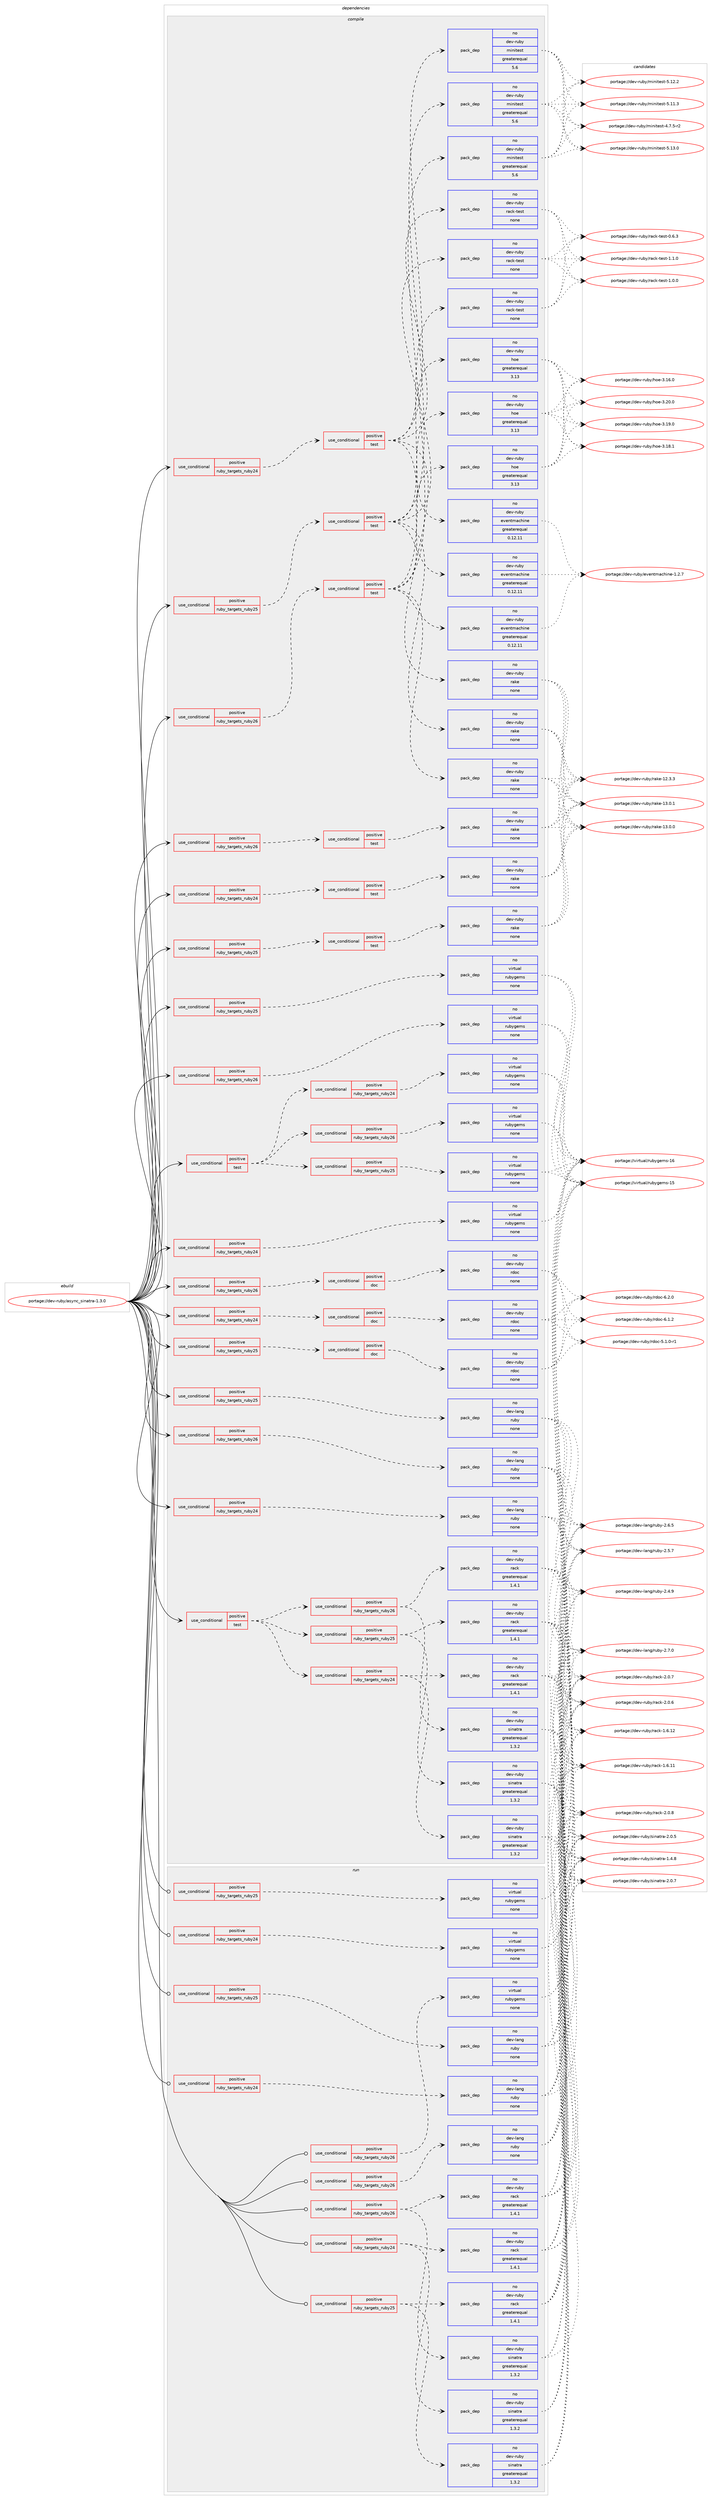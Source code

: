 digraph prolog {

# *************
# Graph options
# *************

newrank=true;
concentrate=true;
compound=true;
graph [rankdir=LR,fontname=Helvetica,fontsize=10,ranksep=1.5];#, ranksep=2.5, nodesep=0.2];
edge  [arrowhead=vee];
node  [fontname=Helvetica,fontsize=10];

# **********
# The ebuild
# **********

subgraph cluster_leftcol {
color=gray;
rank=same;
label=<<i>ebuild</i>>;
id [label="portage://dev-ruby/async_sinatra-1.3.0", color=red, width=4, href="../dev-ruby/async_sinatra-1.3.0.svg"];
}

# ****************
# The dependencies
# ****************

subgraph cluster_midcol {
color=gray;
label=<<i>dependencies</i>>;
subgraph cluster_compile {
fillcolor="#eeeeee";
style=filled;
label=<<i>compile</i>>;
subgraph cond93390 {
dependency367861 [label=<<TABLE BORDER="0" CELLBORDER="1" CELLSPACING="0" CELLPADDING="4"><TR><TD ROWSPAN="3" CELLPADDING="10">use_conditional</TD></TR><TR><TD>positive</TD></TR><TR><TD>ruby_targets_ruby24</TD></TR></TABLE>>, shape=none, color=red];
subgraph cond93391 {
dependency367862 [label=<<TABLE BORDER="0" CELLBORDER="1" CELLSPACING="0" CELLPADDING="4"><TR><TD ROWSPAN="3" CELLPADDING="10">use_conditional</TD></TR><TR><TD>positive</TD></TR><TR><TD>doc</TD></TR></TABLE>>, shape=none, color=red];
subgraph pack269647 {
dependency367863 [label=<<TABLE BORDER="0" CELLBORDER="1" CELLSPACING="0" CELLPADDING="4" WIDTH="220"><TR><TD ROWSPAN="6" CELLPADDING="30">pack_dep</TD></TR><TR><TD WIDTH="110">no</TD></TR><TR><TD>dev-ruby</TD></TR><TR><TD>rdoc</TD></TR><TR><TD>none</TD></TR><TR><TD></TD></TR></TABLE>>, shape=none, color=blue];
}
dependency367862:e -> dependency367863:w [weight=20,style="dashed",arrowhead="vee"];
}
dependency367861:e -> dependency367862:w [weight=20,style="dashed",arrowhead="vee"];
}
id:e -> dependency367861:w [weight=20,style="solid",arrowhead="vee"];
subgraph cond93392 {
dependency367864 [label=<<TABLE BORDER="0" CELLBORDER="1" CELLSPACING="0" CELLPADDING="4"><TR><TD ROWSPAN="3" CELLPADDING="10">use_conditional</TD></TR><TR><TD>positive</TD></TR><TR><TD>ruby_targets_ruby24</TD></TR></TABLE>>, shape=none, color=red];
subgraph cond93393 {
dependency367865 [label=<<TABLE BORDER="0" CELLBORDER="1" CELLSPACING="0" CELLPADDING="4"><TR><TD ROWSPAN="3" CELLPADDING="10">use_conditional</TD></TR><TR><TD>positive</TD></TR><TR><TD>test</TD></TR></TABLE>>, shape=none, color=red];
subgraph pack269648 {
dependency367866 [label=<<TABLE BORDER="0" CELLBORDER="1" CELLSPACING="0" CELLPADDING="4" WIDTH="220"><TR><TD ROWSPAN="6" CELLPADDING="30">pack_dep</TD></TR><TR><TD WIDTH="110">no</TD></TR><TR><TD>dev-ruby</TD></TR><TR><TD>hoe</TD></TR><TR><TD>greaterequal</TD></TR><TR><TD>3.13</TD></TR></TABLE>>, shape=none, color=blue];
}
dependency367865:e -> dependency367866:w [weight=20,style="dashed",arrowhead="vee"];
subgraph pack269649 {
dependency367867 [label=<<TABLE BORDER="0" CELLBORDER="1" CELLSPACING="0" CELLPADDING="4" WIDTH="220"><TR><TD ROWSPAN="6" CELLPADDING="30">pack_dep</TD></TR><TR><TD WIDTH="110">no</TD></TR><TR><TD>dev-ruby</TD></TR><TR><TD>minitest</TD></TR><TR><TD>greaterequal</TD></TR><TR><TD>5.6</TD></TR></TABLE>>, shape=none, color=blue];
}
dependency367865:e -> dependency367867:w [weight=20,style="dashed",arrowhead="vee"];
subgraph pack269650 {
dependency367868 [label=<<TABLE BORDER="0" CELLBORDER="1" CELLSPACING="0" CELLPADDING="4" WIDTH="220"><TR><TD ROWSPAN="6" CELLPADDING="30">pack_dep</TD></TR><TR><TD WIDTH="110">no</TD></TR><TR><TD>dev-ruby</TD></TR><TR><TD>eventmachine</TD></TR><TR><TD>greaterequal</TD></TR><TR><TD>0.12.11</TD></TR></TABLE>>, shape=none, color=blue];
}
dependency367865:e -> dependency367868:w [weight=20,style="dashed",arrowhead="vee"];
subgraph pack269651 {
dependency367869 [label=<<TABLE BORDER="0" CELLBORDER="1" CELLSPACING="0" CELLPADDING="4" WIDTH="220"><TR><TD ROWSPAN="6" CELLPADDING="30">pack_dep</TD></TR><TR><TD WIDTH="110">no</TD></TR><TR><TD>dev-ruby</TD></TR><TR><TD>rake</TD></TR><TR><TD>none</TD></TR><TR><TD></TD></TR></TABLE>>, shape=none, color=blue];
}
dependency367865:e -> dependency367869:w [weight=20,style="dashed",arrowhead="vee"];
subgraph pack269652 {
dependency367870 [label=<<TABLE BORDER="0" CELLBORDER="1" CELLSPACING="0" CELLPADDING="4" WIDTH="220"><TR><TD ROWSPAN="6" CELLPADDING="30">pack_dep</TD></TR><TR><TD WIDTH="110">no</TD></TR><TR><TD>dev-ruby</TD></TR><TR><TD>rack-test</TD></TR><TR><TD>none</TD></TR><TR><TD></TD></TR></TABLE>>, shape=none, color=blue];
}
dependency367865:e -> dependency367870:w [weight=20,style="dashed",arrowhead="vee"];
}
dependency367864:e -> dependency367865:w [weight=20,style="dashed",arrowhead="vee"];
}
id:e -> dependency367864:w [weight=20,style="solid",arrowhead="vee"];
subgraph cond93394 {
dependency367871 [label=<<TABLE BORDER="0" CELLBORDER="1" CELLSPACING="0" CELLPADDING="4"><TR><TD ROWSPAN="3" CELLPADDING="10">use_conditional</TD></TR><TR><TD>positive</TD></TR><TR><TD>ruby_targets_ruby24</TD></TR></TABLE>>, shape=none, color=red];
subgraph cond93395 {
dependency367872 [label=<<TABLE BORDER="0" CELLBORDER="1" CELLSPACING="0" CELLPADDING="4"><TR><TD ROWSPAN="3" CELLPADDING="10">use_conditional</TD></TR><TR><TD>positive</TD></TR><TR><TD>test</TD></TR></TABLE>>, shape=none, color=red];
subgraph pack269653 {
dependency367873 [label=<<TABLE BORDER="0" CELLBORDER="1" CELLSPACING="0" CELLPADDING="4" WIDTH="220"><TR><TD ROWSPAN="6" CELLPADDING="30">pack_dep</TD></TR><TR><TD WIDTH="110">no</TD></TR><TR><TD>dev-ruby</TD></TR><TR><TD>rake</TD></TR><TR><TD>none</TD></TR><TR><TD></TD></TR></TABLE>>, shape=none, color=blue];
}
dependency367872:e -> dependency367873:w [weight=20,style="dashed",arrowhead="vee"];
}
dependency367871:e -> dependency367872:w [weight=20,style="dashed",arrowhead="vee"];
}
id:e -> dependency367871:w [weight=20,style="solid",arrowhead="vee"];
subgraph cond93396 {
dependency367874 [label=<<TABLE BORDER="0" CELLBORDER="1" CELLSPACING="0" CELLPADDING="4"><TR><TD ROWSPAN="3" CELLPADDING="10">use_conditional</TD></TR><TR><TD>positive</TD></TR><TR><TD>ruby_targets_ruby24</TD></TR></TABLE>>, shape=none, color=red];
subgraph pack269654 {
dependency367875 [label=<<TABLE BORDER="0" CELLBORDER="1" CELLSPACING="0" CELLPADDING="4" WIDTH="220"><TR><TD ROWSPAN="6" CELLPADDING="30">pack_dep</TD></TR><TR><TD WIDTH="110">no</TD></TR><TR><TD>dev-lang</TD></TR><TR><TD>ruby</TD></TR><TR><TD>none</TD></TR><TR><TD></TD></TR></TABLE>>, shape=none, color=blue];
}
dependency367874:e -> dependency367875:w [weight=20,style="dashed",arrowhead="vee"];
}
id:e -> dependency367874:w [weight=20,style="solid",arrowhead="vee"];
subgraph cond93397 {
dependency367876 [label=<<TABLE BORDER="0" CELLBORDER="1" CELLSPACING="0" CELLPADDING="4"><TR><TD ROWSPAN="3" CELLPADDING="10">use_conditional</TD></TR><TR><TD>positive</TD></TR><TR><TD>ruby_targets_ruby24</TD></TR></TABLE>>, shape=none, color=red];
subgraph pack269655 {
dependency367877 [label=<<TABLE BORDER="0" CELLBORDER="1" CELLSPACING="0" CELLPADDING="4" WIDTH="220"><TR><TD ROWSPAN="6" CELLPADDING="30">pack_dep</TD></TR><TR><TD WIDTH="110">no</TD></TR><TR><TD>virtual</TD></TR><TR><TD>rubygems</TD></TR><TR><TD>none</TD></TR><TR><TD></TD></TR></TABLE>>, shape=none, color=blue];
}
dependency367876:e -> dependency367877:w [weight=20,style="dashed",arrowhead="vee"];
}
id:e -> dependency367876:w [weight=20,style="solid",arrowhead="vee"];
subgraph cond93398 {
dependency367878 [label=<<TABLE BORDER="0" CELLBORDER="1" CELLSPACING="0" CELLPADDING="4"><TR><TD ROWSPAN="3" CELLPADDING="10">use_conditional</TD></TR><TR><TD>positive</TD></TR><TR><TD>ruby_targets_ruby25</TD></TR></TABLE>>, shape=none, color=red];
subgraph cond93399 {
dependency367879 [label=<<TABLE BORDER="0" CELLBORDER="1" CELLSPACING="0" CELLPADDING="4"><TR><TD ROWSPAN="3" CELLPADDING="10">use_conditional</TD></TR><TR><TD>positive</TD></TR><TR><TD>doc</TD></TR></TABLE>>, shape=none, color=red];
subgraph pack269656 {
dependency367880 [label=<<TABLE BORDER="0" CELLBORDER="1" CELLSPACING="0" CELLPADDING="4" WIDTH="220"><TR><TD ROWSPAN="6" CELLPADDING="30">pack_dep</TD></TR><TR><TD WIDTH="110">no</TD></TR><TR><TD>dev-ruby</TD></TR><TR><TD>rdoc</TD></TR><TR><TD>none</TD></TR><TR><TD></TD></TR></TABLE>>, shape=none, color=blue];
}
dependency367879:e -> dependency367880:w [weight=20,style="dashed",arrowhead="vee"];
}
dependency367878:e -> dependency367879:w [weight=20,style="dashed",arrowhead="vee"];
}
id:e -> dependency367878:w [weight=20,style="solid",arrowhead="vee"];
subgraph cond93400 {
dependency367881 [label=<<TABLE BORDER="0" CELLBORDER="1" CELLSPACING="0" CELLPADDING="4"><TR><TD ROWSPAN="3" CELLPADDING="10">use_conditional</TD></TR><TR><TD>positive</TD></TR><TR><TD>ruby_targets_ruby25</TD></TR></TABLE>>, shape=none, color=red];
subgraph cond93401 {
dependency367882 [label=<<TABLE BORDER="0" CELLBORDER="1" CELLSPACING="0" CELLPADDING="4"><TR><TD ROWSPAN="3" CELLPADDING="10">use_conditional</TD></TR><TR><TD>positive</TD></TR><TR><TD>test</TD></TR></TABLE>>, shape=none, color=red];
subgraph pack269657 {
dependency367883 [label=<<TABLE BORDER="0" CELLBORDER="1" CELLSPACING="0" CELLPADDING="4" WIDTH="220"><TR><TD ROWSPAN="6" CELLPADDING="30">pack_dep</TD></TR><TR><TD WIDTH="110">no</TD></TR><TR><TD>dev-ruby</TD></TR><TR><TD>hoe</TD></TR><TR><TD>greaterequal</TD></TR><TR><TD>3.13</TD></TR></TABLE>>, shape=none, color=blue];
}
dependency367882:e -> dependency367883:w [weight=20,style="dashed",arrowhead="vee"];
subgraph pack269658 {
dependency367884 [label=<<TABLE BORDER="0" CELLBORDER="1" CELLSPACING="0" CELLPADDING="4" WIDTH="220"><TR><TD ROWSPAN="6" CELLPADDING="30">pack_dep</TD></TR><TR><TD WIDTH="110">no</TD></TR><TR><TD>dev-ruby</TD></TR><TR><TD>minitest</TD></TR><TR><TD>greaterequal</TD></TR><TR><TD>5.6</TD></TR></TABLE>>, shape=none, color=blue];
}
dependency367882:e -> dependency367884:w [weight=20,style="dashed",arrowhead="vee"];
subgraph pack269659 {
dependency367885 [label=<<TABLE BORDER="0" CELLBORDER="1" CELLSPACING="0" CELLPADDING="4" WIDTH="220"><TR><TD ROWSPAN="6" CELLPADDING="30">pack_dep</TD></TR><TR><TD WIDTH="110">no</TD></TR><TR><TD>dev-ruby</TD></TR><TR><TD>eventmachine</TD></TR><TR><TD>greaterequal</TD></TR><TR><TD>0.12.11</TD></TR></TABLE>>, shape=none, color=blue];
}
dependency367882:e -> dependency367885:w [weight=20,style="dashed",arrowhead="vee"];
subgraph pack269660 {
dependency367886 [label=<<TABLE BORDER="0" CELLBORDER="1" CELLSPACING="0" CELLPADDING="4" WIDTH="220"><TR><TD ROWSPAN="6" CELLPADDING="30">pack_dep</TD></TR><TR><TD WIDTH="110">no</TD></TR><TR><TD>dev-ruby</TD></TR><TR><TD>rake</TD></TR><TR><TD>none</TD></TR><TR><TD></TD></TR></TABLE>>, shape=none, color=blue];
}
dependency367882:e -> dependency367886:w [weight=20,style="dashed",arrowhead="vee"];
subgraph pack269661 {
dependency367887 [label=<<TABLE BORDER="0" CELLBORDER="1" CELLSPACING="0" CELLPADDING="4" WIDTH="220"><TR><TD ROWSPAN="6" CELLPADDING="30">pack_dep</TD></TR><TR><TD WIDTH="110">no</TD></TR><TR><TD>dev-ruby</TD></TR><TR><TD>rack-test</TD></TR><TR><TD>none</TD></TR><TR><TD></TD></TR></TABLE>>, shape=none, color=blue];
}
dependency367882:e -> dependency367887:w [weight=20,style="dashed",arrowhead="vee"];
}
dependency367881:e -> dependency367882:w [weight=20,style="dashed",arrowhead="vee"];
}
id:e -> dependency367881:w [weight=20,style="solid",arrowhead="vee"];
subgraph cond93402 {
dependency367888 [label=<<TABLE BORDER="0" CELLBORDER="1" CELLSPACING="0" CELLPADDING="4"><TR><TD ROWSPAN="3" CELLPADDING="10">use_conditional</TD></TR><TR><TD>positive</TD></TR><TR><TD>ruby_targets_ruby25</TD></TR></TABLE>>, shape=none, color=red];
subgraph cond93403 {
dependency367889 [label=<<TABLE BORDER="0" CELLBORDER="1" CELLSPACING="0" CELLPADDING="4"><TR><TD ROWSPAN="3" CELLPADDING="10">use_conditional</TD></TR><TR><TD>positive</TD></TR><TR><TD>test</TD></TR></TABLE>>, shape=none, color=red];
subgraph pack269662 {
dependency367890 [label=<<TABLE BORDER="0" CELLBORDER="1" CELLSPACING="0" CELLPADDING="4" WIDTH="220"><TR><TD ROWSPAN="6" CELLPADDING="30">pack_dep</TD></TR><TR><TD WIDTH="110">no</TD></TR><TR><TD>dev-ruby</TD></TR><TR><TD>rake</TD></TR><TR><TD>none</TD></TR><TR><TD></TD></TR></TABLE>>, shape=none, color=blue];
}
dependency367889:e -> dependency367890:w [weight=20,style="dashed",arrowhead="vee"];
}
dependency367888:e -> dependency367889:w [weight=20,style="dashed",arrowhead="vee"];
}
id:e -> dependency367888:w [weight=20,style="solid",arrowhead="vee"];
subgraph cond93404 {
dependency367891 [label=<<TABLE BORDER="0" CELLBORDER="1" CELLSPACING="0" CELLPADDING="4"><TR><TD ROWSPAN="3" CELLPADDING="10">use_conditional</TD></TR><TR><TD>positive</TD></TR><TR><TD>ruby_targets_ruby25</TD></TR></TABLE>>, shape=none, color=red];
subgraph pack269663 {
dependency367892 [label=<<TABLE BORDER="0" CELLBORDER="1" CELLSPACING="0" CELLPADDING="4" WIDTH="220"><TR><TD ROWSPAN="6" CELLPADDING="30">pack_dep</TD></TR><TR><TD WIDTH="110">no</TD></TR><TR><TD>dev-lang</TD></TR><TR><TD>ruby</TD></TR><TR><TD>none</TD></TR><TR><TD></TD></TR></TABLE>>, shape=none, color=blue];
}
dependency367891:e -> dependency367892:w [weight=20,style="dashed",arrowhead="vee"];
}
id:e -> dependency367891:w [weight=20,style="solid",arrowhead="vee"];
subgraph cond93405 {
dependency367893 [label=<<TABLE BORDER="0" CELLBORDER="1" CELLSPACING="0" CELLPADDING="4"><TR><TD ROWSPAN="3" CELLPADDING="10">use_conditional</TD></TR><TR><TD>positive</TD></TR><TR><TD>ruby_targets_ruby25</TD></TR></TABLE>>, shape=none, color=red];
subgraph pack269664 {
dependency367894 [label=<<TABLE BORDER="0" CELLBORDER="1" CELLSPACING="0" CELLPADDING="4" WIDTH="220"><TR><TD ROWSPAN="6" CELLPADDING="30">pack_dep</TD></TR><TR><TD WIDTH="110">no</TD></TR><TR><TD>virtual</TD></TR><TR><TD>rubygems</TD></TR><TR><TD>none</TD></TR><TR><TD></TD></TR></TABLE>>, shape=none, color=blue];
}
dependency367893:e -> dependency367894:w [weight=20,style="dashed",arrowhead="vee"];
}
id:e -> dependency367893:w [weight=20,style="solid",arrowhead="vee"];
subgraph cond93406 {
dependency367895 [label=<<TABLE BORDER="0" CELLBORDER="1" CELLSPACING="0" CELLPADDING="4"><TR><TD ROWSPAN="3" CELLPADDING="10">use_conditional</TD></TR><TR><TD>positive</TD></TR><TR><TD>ruby_targets_ruby26</TD></TR></TABLE>>, shape=none, color=red];
subgraph cond93407 {
dependency367896 [label=<<TABLE BORDER="0" CELLBORDER="1" CELLSPACING="0" CELLPADDING="4"><TR><TD ROWSPAN="3" CELLPADDING="10">use_conditional</TD></TR><TR><TD>positive</TD></TR><TR><TD>doc</TD></TR></TABLE>>, shape=none, color=red];
subgraph pack269665 {
dependency367897 [label=<<TABLE BORDER="0" CELLBORDER="1" CELLSPACING="0" CELLPADDING="4" WIDTH="220"><TR><TD ROWSPAN="6" CELLPADDING="30">pack_dep</TD></TR><TR><TD WIDTH="110">no</TD></TR><TR><TD>dev-ruby</TD></TR><TR><TD>rdoc</TD></TR><TR><TD>none</TD></TR><TR><TD></TD></TR></TABLE>>, shape=none, color=blue];
}
dependency367896:e -> dependency367897:w [weight=20,style="dashed",arrowhead="vee"];
}
dependency367895:e -> dependency367896:w [weight=20,style="dashed",arrowhead="vee"];
}
id:e -> dependency367895:w [weight=20,style="solid",arrowhead="vee"];
subgraph cond93408 {
dependency367898 [label=<<TABLE BORDER="0" CELLBORDER="1" CELLSPACING="0" CELLPADDING="4"><TR><TD ROWSPAN="3" CELLPADDING="10">use_conditional</TD></TR><TR><TD>positive</TD></TR><TR><TD>ruby_targets_ruby26</TD></TR></TABLE>>, shape=none, color=red];
subgraph cond93409 {
dependency367899 [label=<<TABLE BORDER="0" CELLBORDER="1" CELLSPACING="0" CELLPADDING="4"><TR><TD ROWSPAN="3" CELLPADDING="10">use_conditional</TD></TR><TR><TD>positive</TD></TR><TR><TD>test</TD></TR></TABLE>>, shape=none, color=red];
subgraph pack269666 {
dependency367900 [label=<<TABLE BORDER="0" CELLBORDER="1" CELLSPACING="0" CELLPADDING="4" WIDTH="220"><TR><TD ROWSPAN="6" CELLPADDING="30">pack_dep</TD></TR><TR><TD WIDTH="110">no</TD></TR><TR><TD>dev-ruby</TD></TR><TR><TD>hoe</TD></TR><TR><TD>greaterequal</TD></TR><TR><TD>3.13</TD></TR></TABLE>>, shape=none, color=blue];
}
dependency367899:e -> dependency367900:w [weight=20,style="dashed",arrowhead="vee"];
subgraph pack269667 {
dependency367901 [label=<<TABLE BORDER="0" CELLBORDER="1" CELLSPACING="0" CELLPADDING="4" WIDTH="220"><TR><TD ROWSPAN="6" CELLPADDING="30">pack_dep</TD></TR><TR><TD WIDTH="110">no</TD></TR><TR><TD>dev-ruby</TD></TR><TR><TD>minitest</TD></TR><TR><TD>greaterequal</TD></TR><TR><TD>5.6</TD></TR></TABLE>>, shape=none, color=blue];
}
dependency367899:e -> dependency367901:w [weight=20,style="dashed",arrowhead="vee"];
subgraph pack269668 {
dependency367902 [label=<<TABLE BORDER="0" CELLBORDER="1" CELLSPACING="0" CELLPADDING="4" WIDTH="220"><TR><TD ROWSPAN="6" CELLPADDING="30">pack_dep</TD></TR><TR><TD WIDTH="110">no</TD></TR><TR><TD>dev-ruby</TD></TR><TR><TD>eventmachine</TD></TR><TR><TD>greaterequal</TD></TR><TR><TD>0.12.11</TD></TR></TABLE>>, shape=none, color=blue];
}
dependency367899:e -> dependency367902:w [weight=20,style="dashed",arrowhead="vee"];
subgraph pack269669 {
dependency367903 [label=<<TABLE BORDER="0" CELLBORDER="1" CELLSPACING="0" CELLPADDING="4" WIDTH="220"><TR><TD ROWSPAN="6" CELLPADDING="30">pack_dep</TD></TR><TR><TD WIDTH="110">no</TD></TR><TR><TD>dev-ruby</TD></TR><TR><TD>rake</TD></TR><TR><TD>none</TD></TR><TR><TD></TD></TR></TABLE>>, shape=none, color=blue];
}
dependency367899:e -> dependency367903:w [weight=20,style="dashed",arrowhead="vee"];
subgraph pack269670 {
dependency367904 [label=<<TABLE BORDER="0" CELLBORDER="1" CELLSPACING="0" CELLPADDING="4" WIDTH="220"><TR><TD ROWSPAN="6" CELLPADDING="30">pack_dep</TD></TR><TR><TD WIDTH="110">no</TD></TR><TR><TD>dev-ruby</TD></TR><TR><TD>rack-test</TD></TR><TR><TD>none</TD></TR><TR><TD></TD></TR></TABLE>>, shape=none, color=blue];
}
dependency367899:e -> dependency367904:w [weight=20,style="dashed",arrowhead="vee"];
}
dependency367898:e -> dependency367899:w [weight=20,style="dashed",arrowhead="vee"];
}
id:e -> dependency367898:w [weight=20,style="solid",arrowhead="vee"];
subgraph cond93410 {
dependency367905 [label=<<TABLE BORDER="0" CELLBORDER="1" CELLSPACING="0" CELLPADDING="4"><TR><TD ROWSPAN="3" CELLPADDING="10">use_conditional</TD></TR><TR><TD>positive</TD></TR><TR><TD>ruby_targets_ruby26</TD></TR></TABLE>>, shape=none, color=red];
subgraph cond93411 {
dependency367906 [label=<<TABLE BORDER="0" CELLBORDER="1" CELLSPACING="0" CELLPADDING="4"><TR><TD ROWSPAN="3" CELLPADDING="10">use_conditional</TD></TR><TR><TD>positive</TD></TR><TR><TD>test</TD></TR></TABLE>>, shape=none, color=red];
subgraph pack269671 {
dependency367907 [label=<<TABLE BORDER="0" CELLBORDER="1" CELLSPACING="0" CELLPADDING="4" WIDTH="220"><TR><TD ROWSPAN="6" CELLPADDING="30">pack_dep</TD></TR><TR><TD WIDTH="110">no</TD></TR><TR><TD>dev-ruby</TD></TR><TR><TD>rake</TD></TR><TR><TD>none</TD></TR><TR><TD></TD></TR></TABLE>>, shape=none, color=blue];
}
dependency367906:e -> dependency367907:w [weight=20,style="dashed",arrowhead="vee"];
}
dependency367905:e -> dependency367906:w [weight=20,style="dashed",arrowhead="vee"];
}
id:e -> dependency367905:w [weight=20,style="solid",arrowhead="vee"];
subgraph cond93412 {
dependency367908 [label=<<TABLE BORDER="0" CELLBORDER="1" CELLSPACING="0" CELLPADDING="4"><TR><TD ROWSPAN="3" CELLPADDING="10">use_conditional</TD></TR><TR><TD>positive</TD></TR><TR><TD>ruby_targets_ruby26</TD></TR></TABLE>>, shape=none, color=red];
subgraph pack269672 {
dependency367909 [label=<<TABLE BORDER="0" CELLBORDER="1" CELLSPACING="0" CELLPADDING="4" WIDTH="220"><TR><TD ROWSPAN="6" CELLPADDING="30">pack_dep</TD></TR><TR><TD WIDTH="110">no</TD></TR><TR><TD>dev-lang</TD></TR><TR><TD>ruby</TD></TR><TR><TD>none</TD></TR><TR><TD></TD></TR></TABLE>>, shape=none, color=blue];
}
dependency367908:e -> dependency367909:w [weight=20,style="dashed",arrowhead="vee"];
}
id:e -> dependency367908:w [weight=20,style="solid",arrowhead="vee"];
subgraph cond93413 {
dependency367910 [label=<<TABLE BORDER="0" CELLBORDER="1" CELLSPACING="0" CELLPADDING="4"><TR><TD ROWSPAN="3" CELLPADDING="10">use_conditional</TD></TR><TR><TD>positive</TD></TR><TR><TD>ruby_targets_ruby26</TD></TR></TABLE>>, shape=none, color=red];
subgraph pack269673 {
dependency367911 [label=<<TABLE BORDER="0" CELLBORDER="1" CELLSPACING="0" CELLPADDING="4" WIDTH="220"><TR><TD ROWSPAN="6" CELLPADDING="30">pack_dep</TD></TR><TR><TD WIDTH="110">no</TD></TR><TR><TD>virtual</TD></TR><TR><TD>rubygems</TD></TR><TR><TD>none</TD></TR><TR><TD></TD></TR></TABLE>>, shape=none, color=blue];
}
dependency367910:e -> dependency367911:w [weight=20,style="dashed",arrowhead="vee"];
}
id:e -> dependency367910:w [weight=20,style="solid",arrowhead="vee"];
subgraph cond93414 {
dependency367912 [label=<<TABLE BORDER="0" CELLBORDER="1" CELLSPACING="0" CELLPADDING="4"><TR><TD ROWSPAN="3" CELLPADDING="10">use_conditional</TD></TR><TR><TD>positive</TD></TR><TR><TD>test</TD></TR></TABLE>>, shape=none, color=red];
subgraph cond93415 {
dependency367913 [label=<<TABLE BORDER="0" CELLBORDER="1" CELLSPACING="0" CELLPADDING="4"><TR><TD ROWSPAN="3" CELLPADDING="10">use_conditional</TD></TR><TR><TD>positive</TD></TR><TR><TD>ruby_targets_ruby24</TD></TR></TABLE>>, shape=none, color=red];
subgraph pack269674 {
dependency367914 [label=<<TABLE BORDER="0" CELLBORDER="1" CELLSPACING="0" CELLPADDING="4" WIDTH="220"><TR><TD ROWSPAN="6" CELLPADDING="30">pack_dep</TD></TR><TR><TD WIDTH="110">no</TD></TR><TR><TD>dev-ruby</TD></TR><TR><TD>sinatra</TD></TR><TR><TD>greaterequal</TD></TR><TR><TD>1.3.2</TD></TR></TABLE>>, shape=none, color=blue];
}
dependency367913:e -> dependency367914:w [weight=20,style="dashed",arrowhead="vee"];
subgraph pack269675 {
dependency367915 [label=<<TABLE BORDER="0" CELLBORDER="1" CELLSPACING="0" CELLPADDING="4" WIDTH="220"><TR><TD ROWSPAN="6" CELLPADDING="30">pack_dep</TD></TR><TR><TD WIDTH="110">no</TD></TR><TR><TD>dev-ruby</TD></TR><TR><TD>rack</TD></TR><TR><TD>greaterequal</TD></TR><TR><TD>1.4.1</TD></TR></TABLE>>, shape=none, color=blue];
}
dependency367913:e -> dependency367915:w [weight=20,style="dashed",arrowhead="vee"];
}
dependency367912:e -> dependency367913:w [weight=20,style="dashed",arrowhead="vee"];
subgraph cond93416 {
dependency367916 [label=<<TABLE BORDER="0" CELLBORDER="1" CELLSPACING="0" CELLPADDING="4"><TR><TD ROWSPAN="3" CELLPADDING="10">use_conditional</TD></TR><TR><TD>positive</TD></TR><TR><TD>ruby_targets_ruby25</TD></TR></TABLE>>, shape=none, color=red];
subgraph pack269676 {
dependency367917 [label=<<TABLE BORDER="0" CELLBORDER="1" CELLSPACING="0" CELLPADDING="4" WIDTH="220"><TR><TD ROWSPAN="6" CELLPADDING="30">pack_dep</TD></TR><TR><TD WIDTH="110">no</TD></TR><TR><TD>dev-ruby</TD></TR><TR><TD>sinatra</TD></TR><TR><TD>greaterequal</TD></TR><TR><TD>1.3.2</TD></TR></TABLE>>, shape=none, color=blue];
}
dependency367916:e -> dependency367917:w [weight=20,style="dashed",arrowhead="vee"];
subgraph pack269677 {
dependency367918 [label=<<TABLE BORDER="0" CELLBORDER="1" CELLSPACING="0" CELLPADDING="4" WIDTH="220"><TR><TD ROWSPAN="6" CELLPADDING="30">pack_dep</TD></TR><TR><TD WIDTH="110">no</TD></TR><TR><TD>dev-ruby</TD></TR><TR><TD>rack</TD></TR><TR><TD>greaterequal</TD></TR><TR><TD>1.4.1</TD></TR></TABLE>>, shape=none, color=blue];
}
dependency367916:e -> dependency367918:w [weight=20,style="dashed",arrowhead="vee"];
}
dependency367912:e -> dependency367916:w [weight=20,style="dashed",arrowhead="vee"];
subgraph cond93417 {
dependency367919 [label=<<TABLE BORDER="0" CELLBORDER="1" CELLSPACING="0" CELLPADDING="4"><TR><TD ROWSPAN="3" CELLPADDING="10">use_conditional</TD></TR><TR><TD>positive</TD></TR><TR><TD>ruby_targets_ruby26</TD></TR></TABLE>>, shape=none, color=red];
subgraph pack269678 {
dependency367920 [label=<<TABLE BORDER="0" CELLBORDER="1" CELLSPACING="0" CELLPADDING="4" WIDTH="220"><TR><TD ROWSPAN="6" CELLPADDING="30">pack_dep</TD></TR><TR><TD WIDTH="110">no</TD></TR><TR><TD>dev-ruby</TD></TR><TR><TD>sinatra</TD></TR><TR><TD>greaterequal</TD></TR><TR><TD>1.3.2</TD></TR></TABLE>>, shape=none, color=blue];
}
dependency367919:e -> dependency367920:w [weight=20,style="dashed",arrowhead="vee"];
subgraph pack269679 {
dependency367921 [label=<<TABLE BORDER="0" CELLBORDER="1" CELLSPACING="0" CELLPADDING="4" WIDTH="220"><TR><TD ROWSPAN="6" CELLPADDING="30">pack_dep</TD></TR><TR><TD WIDTH="110">no</TD></TR><TR><TD>dev-ruby</TD></TR><TR><TD>rack</TD></TR><TR><TD>greaterequal</TD></TR><TR><TD>1.4.1</TD></TR></TABLE>>, shape=none, color=blue];
}
dependency367919:e -> dependency367921:w [weight=20,style="dashed",arrowhead="vee"];
}
dependency367912:e -> dependency367919:w [weight=20,style="dashed",arrowhead="vee"];
}
id:e -> dependency367912:w [weight=20,style="solid",arrowhead="vee"];
subgraph cond93418 {
dependency367922 [label=<<TABLE BORDER="0" CELLBORDER="1" CELLSPACING="0" CELLPADDING="4"><TR><TD ROWSPAN="3" CELLPADDING="10">use_conditional</TD></TR><TR><TD>positive</TD></TR><TR><TD>test</TD></TR></TABLE>>, shape=none, color=red];
subgraph cond93419 {
dependency367923 [label=<<TABLE BORDER="0" CELLBORDER="1" CELLSPACING="0" CELLPADDING="4"><TR><TD ROWSPAN="3" CELLPADDING="10">use_conditional</TD></TR><TR><TD>positive</TD></TR><TR><TD>ruby_targets_ruby24</TD></TR></TABLE>>, shape=none, color=red];
subgraph pack269680 {
dependency367924 [label=<<TABLE BORDER="0" CELLBORDER="1" CELLSPACING="0" CELLPADDING="4" WIDTH="220"><TR><TD ROWSPAN="6" CELLPADDING="30">pack_dep</TD></TR><TR><TD WIDTH="110">no</TD></TR><TR><TD>virtual</TD></TR><TR><TD>rubygems</TD></TR><TR><TD>none</TD></TR><TR><TD></TD></TR></TABLE>>, shape=none, color=blue];
}
dependency367923:e -> dependency367924:w [weight=20,style="dashed",arrowhead="vee"];
}
dependency367922:e -> dependency367923:w [weight=20,style="dashed",arrowhead="vee"];
subgraph cond93420 {
dependency367925 [label=<<TABLE BORDER="0" CELLBORDER="1" CELLSPACING="0" CELLPADDING="4"><TR><TD ROWSPAN="3" CELLPADDING="10">use_conditional</TD></TR><TR><TD>positive</TD></TR><TR><TD>ruby_targets_ruby25</TD></TR></TABLE>>, shape=none, color=red];
subgraph pack269681 {
dependency367926 [label=<<TABLE BORDER="0" CELLBORDER="1" CELLSPACING="0" CELLPADDING="4" WIDTH="220"><TR><TD ROWSPAN="6" CELLPADDING="30">pack_dep</TD></TR><TR><TD WIDTH="110">no</TD></TR><TR><TD>virtual</TD></TR><TR><TD>rubygems</TD></TR><TR><TD>none</TD></TR><TR><TD></TD></TR></TABLE>>, shape=none, color=blue];
}
dependency367925:e -> dependency367926:w [weight=20,style="dashed",arrowhead="vee"];
}
dependency367922:e -> dependency367925:w [weight=20,style="dashed",arrowhead="vee"];
subgraph cond93421 {
dependency367927 [label=<<TABLE BORDER="0" CELLBORDER="1" CELLSPACING="0" CELLPADDING="4"><TR><TD ROWSPAN="3" CELLPADDING="10">use_conditional</TD></TR><TR><TD>positive</TD></TR><TR><TD>ruby_targets_ruby26</TD></TR></TABLE>>, shape=none, color=red];
subgraph pack269682 {
dependency367928 [label=<<TABLE BORDER="0" CELLBORDER="1" CELLSPACING="0" CELLPADDING="4" WIDTH="220"><TR><TD ROWSPAN="6" CELLPADDING="30">pack_dep</TD></TR><TR><TD WIDTH="110">no</TD></TR><TR><TD>virtual</TD></TR><TR><TD>rubygems</TD></TR><TR><TD>none</TD></TR><TR><TD></TD></TR></TABLE>>, shape=none, color=blue];
}
dependency367927:e -> dependency367928:w [weight=20,style="dashed",arrowhead="vee"];
}
dependency367922:e -> dependency367927:w [weight=20,style="dashed",arrowhead="vee"];
}
id:e -> dependency367922:w [weight=20,style="solid",arrowhead="vee"];
}
subgraph cluster_compileandrun {
fillcolor="#eeeeee";
style=filled;
label=<<i>compile and run</i>>;
}
subgraph cluster_run {
fillcolor="#eeeeee";
style=filled;
label=<<i>run</i>>;
subgraph cond93422 {
dependency367929 [label=<<TABLE BORDER="0" CELLBORDER="1" CELLSPACING="0" CELLPADDING="4"><TR><TD ROWSPAN="3" CELLPADDING="10">use_conditional</TD></TR><TR><TD>positive</TD></TR><TR><TD>ruby_targets_ruby24</TD></TR></TABLE>>, shape=none, color=red];
subgraph pack269683 {
dependency367930 [label=<<TABLE BORDER="0" CELLBORDER="1" CELLSPACING="0" CELLPADDING="4" WIDTH="220"><TR><TD ROWSPAN="6" CELLPADDING="30">pack_dep</TD></TR><TR><TD WIDTH="110">no</TD></TR><TR><TD>dev-lang</TD></TR><TR><TD>ruby</TD></TR><TR><TD>none</TD></TR><TR><TD></TD></TR></TABLE>>, shape=none, color=blue];
}
dependency367929:e -> dependency367930:w [weight=20,style="dashed",arrowhead="vee"];
}
id:e -> dependency367929:w [weight=20,style="solid",arrowhead="odot"];
subgraph cond93423 {
dependency367931 [label=<<TABLE BORDER="0" CELLBORDER="1" CELLSPACING="0" CELLPADDING="4"><TR><TD ROWSPAN="3" CELLPADDING="10">use_conditional</TD></TR><TR><TD>positive</TD></TR><TR><TD>ruby_targets_ruby24</TD></TR></TABLE>>, shape=none, color=red];
subgraph pack269684 {
dependency367932 [label=<<TABLE BORDER="0" CELLBORDER="1" CELLSPACING="0" CELLPADDING="4" WIDTH="220"><TR><TD ROWSPAN="6" CELLPADDING="30">pack_dep</TD></TR><TR><TD WIDTH="110">no</TD></TR><TR><TD>dev-ruby</TD></TR><TR><TD>sinatra</TD></TR><TR><TD>greaterequal</TD></TR><TR><TD>1.3.2</TD></TR></TABLE>>, shape=none, color=blue];
}
dependency367931:e -> dependency367932:w [weight=20,style="dashed",arrowhead="vee"];
subgraph pack269685 {
dependency367933 [label=<<TABLE BORDER="0" CELLBORDER="1" CELLSPACING="0" CELLPADDING="4" WIDTH="220"><TR><TD ROWSPAN="6" CELLPADDING="30">pack_dep</TD></TR><TR><TD WIDTH="110">no</TD></TR><TR><TD>dev-ruby</TD></TR><TR><TD>rack</TD></TR><TR><TD>greaterequal</TD></TR><TR><TD>1.4.1</TD></TR></TABLE>>, shape=none, color=blue];
}
dependency367931:e -> dependency367933:w [weight=20,style="dashed",arrowhead="vee"];
}
id:e -> dependency367931:w [weight=20,style="solid",arrowhead="odot"];
subgraph cond93424 {
dependency367934 [label=<<TABLE BORDER="0" CELLBORDER="1" CELLSPACING="0" CELLPADDING="4"><TR><TD ROWSPAN="3" CELLPADDING="10">use_conditional</TD></TR><TR><TD>positive</TD></TR><TR><TD>ruby_targets_ruby24</TD></TR></TABLE>>, shape=none, color=red];
subgraph pack269686 {
dependency367935 [label=<<TABLE BORDER="0" CELLBORDER="1" CELLSPACING="0" CELLPADDING="4" WIDTH="220"><TR><TD ROWSPAN="6" CELLPADDING="30">pack_dep</TD></TR><TR><TD WIDTH="110">no</TD></TR><TR><TD>virtual</TD></TR><TR><TD>rubygems</TD></TR><TR><TD>none</TD></TR><TR><TD></TD></TR></TABLE>>, shape=none, color=blue];
}
dependency367934:e -> dependency367935:w [weight=20,style="dashed",arrowhead="vee"];
}
id:e -> dependency367934:w [weight=20,style="solid",arrowhead="odot"];
subgraph cond93425 {
dependency367936 [label=<<TABLE BORDER="0" CELLBORDER="1" CELLSPACING="0" CELLPADDING="4"><TR><TD ROWSPAN="3" CELLPADDING="10">use_conditional</TD></TR><TR><TD>positive</TD></TR><TR><TD>ruby_targets_ruby25</TD></TR></TABLE>>, shape=none, color=red];
subgraph pack269687 {
dependency367937 [label=<<TABLE BORDER="0" CELLBORDER="1" CELLSPACING="0" CELLPADDING="4" WIDTH="220"><TR><TD ROWSPAN="6" CELLPADDING="30">pack_dep</TD></TR><TR><TD WIDTH="110">no</TD></TR><TR><TD>dev-lang</TD></TR><TR><TD>ruby</TD></TR><TR><TD>none</TD></TR><TR><TD></TD></TR></TABLE>>, shape=none, color=blue];
}
dependency367936:e -> dependency367937:w [weight=20,style="dashed",arrowhead="vee"];
}
id:e -> dependency367936:w [weight=20,style="solid",arrowhead="odot"];
subgraph cond93426 {
dependency367938 [label=<<TABLE BORDER="0" CELLBORDER="1" CELLSPACING="0" CELLPADDING="4"><TR><TD ROWSPAN="3" CELLPADDING="10">use_conditional</TD></TR><TR><TD>positive</TD></TR><TR><TD>ruby_targets_ruby25</TD></TR></TABLE>>, shape=none, color=red];
subgraph pack269688 {
dependency367939 [label=<<TABLE BORDER="0" CELLBORDER="1" CELLSPACING="0" CELLPADDING="4" WIDTH="220"><TR><TD ROWSPAN="6" CELLPADDING="30">pack_dep</TD></TR><TR><TD WIDTH="110">no</TD></TR><TR><TD>dev-ruby</TD></TR><TR><TD>sinatra</TD></TR><TR><TD>greaterequal</TD></TR><TR><TD>1.3.2</TD></TR></TABLE>>, shape=none, color=blue];
}
dependency367938:e -> dependency367939:w [weight=20,style="dashed",arrowhead="vee"];
subgraph pack269689 {
dependency367940 [label=<<TABLE BORDER="0" CELLBORDER="1" CELLSPACING="0" CELLPADDING="4" WIDTH="220"><TR><TD ROWSPAN="6" CELLPADDING="30">pack_dep</TD></TR><TR><TD WIDTH="110">no</TD></TR><TR><TD>dev-ruby</TD></TR><TR><TD>rack</TD></TR><TR><TD>greaterequal</TD></TR><TR><TD>1.4.1</TD></TR></TABLE>>, shape=none, color=blue];
}
dependency367938:e -> dependency367940:w [weight=20,style="dashed",arrowhead="vee"];
}
id:e -> dependency367938:w [weight=20,style="solid",arrowhead="odot"];
subgraph cond93427 {
dependency367941 [label=<<TABLE BORDER="0" CELLBORDER="1" CELLSPACING="0" CELLPADDING="4"><TR><TD ROWSPAN="3" CELLPADDING="10">use_conditional</TD></TR><TR><TD>positive</TD></TR><TR><TD>ruby_targets_ruby25</TD></TR></TABLE>>, shape=none, color=red];
subgraph pack269690 {
dependency367942 [label=<<TABLE BORDER="0" CELLBORDER="1" CELLSPACING="0" CELLPADDING="4" WIDTH="220"><TR><TD ROWSPAN="6" CELLPADDING="30">pack_dep</TD></TR><TR><TD WIDTH="110">no</TD></TR><TR><TD>virtual</TD></TR><TR><TD>rubygems</TD></TR><TR><TD>none</TD></TR><TR><TD></TD></TR></TABLE>>, shape=none, color=blue];
}
dependency367941:e -> dependency367942:w [weight=20,style="dashed",arrowhead="vee"];
}
id:e -> dependency367941:w [weight=20,style="solid",arrowhead="odot"];
subgraph cond93428 {
dependency367943 [label=<<TABLE BORDER="0" CELLBORDER="1" CELLSPACING="0" CELLPADDING="4"><TR><TD ROWSPAN="3" CELLPADDING="10">use_conditional</TD></TR><TR><TD>positive</TD></TR><TR><TD>ruby_targets_ruby26</TD></TR></TABLE>>, shape=none, color=red];
subgraph pack269691 {
dependency367944 [label=<<TABLE BORDER="0" CELLBORDER="1" CELLSPACING="0" CELLPADDING="4" WIDTH="220"><TR><TD ROWSPAN="6" CELLPADDING="30">pack_dep</TD></TR><TR><TD WIDTH="110">no</TD></TR><TR><TD>dev-lang</TD></TR><TR><TD>ruby</TD></TR><TR><TD>none</TD></TR><TR><TD></TD></TR></TABLE>>, shape=none, color=blue];
}
dependency367943:e -> dependency367944:w [weight=20,style="dashed",arrowhead="vee"];
}
id:e -> dependency367943:w [weight=20,style="solid",arrowhead="odot"];
subgraph cond93429 {
dependency367945 [label=<<TABLE BORDER="0" CELLBORDER="1" CELLSPACING="0" CELLPADDING="4"><TR><TD ROWSPAN="3" CELLPADDING="10">use_conditional</TD></TR><TR><TD>positive</TD></TR><TR><TD>ruby_targets_ruby26</TD></TR></TABLE>>, shape=none, color=red];
subgraph pack269692 {
dependency367946 [label=<<TABLE BORDER="0" CELLBORDER="1" CELLSPACING="0" CELLPADDING="4" WIDTH="220"><TR><TD ROWSPAN="6" CELLPADDING="30">pack_dep</TD></TR><TR><TD WIDTH="110">no</TD></TR><TR><TD>dev-ruby</TD></TR><TR><TD>sinatra</TD></TR><TR><TD>greaterequal</TD></TR><TR><TD>1.3.2</TD></TR></TABLE>>, shape=none, color=blue];
}
dependency367945:e -> dependency367946:w [weight=20,style="dashed",arrowhead="vee"];
subgraph pack269693 {
dependency367947 [label=<<TABLE BORDER="0" CELLBORDER="1" CELLSPACING="0" CELLPADDING="4" WIDTH="220"><TR><TD ROWSPAN="6" CELLPADDING="30">pack_dep</TD></TR><TR><TD WIDTH="110">no</TD></TR><TR><TD>dev-ruby</TD></TR><TR><TD>rack</TD></TR><TR><TD>greaterequal</TD></TR><TR><TD>1.4.1</TD></TR></TABLE>>, shape=none, color=blue];
}
dependency367945:e -> dependency367947:w [weight=20,style="dashed",arrowhead="vee"];
}
id:e -> dependency367945:w [weight=20,style="solid",arrowhead="odot"];
subgraph cond93430 {
dependency367948 [label=<<TABLE BORDER="0" CELLBORDER="1" CELLSPACING="0" CELLPADDING="4"><TR><TD ROWSPAN="3" CELLPADDING="10">use_conditional</TD></TR><TR><TD>positive</TD></TR><TR><TD>ruby_targets_ruby26</TD></TR></TABLE>>, shape=none, color=red];
subgraph pack269694 {
dependency367949 [label=<<TABLE BORDER="0" CELLBORDER="1" CELLSPACING="0" CELLPADDING="4" WIDTH="220"><TR><TD ROWSPAN="6" CELLPADDING="30">pack_dep</TD></TR><TR><TD WIDTH="110">no</TD></TR><TR><TD>virtual</TD></TR><TR><TD>rubygems</TD></TR><TR><TD>none</TD></TR><TR><TD></TD></TR></TABLE>>, shape=none, color=blue];
}
dependency367948:e -> dependency367949:w [weight=20,style="dashed",arrowhead="vee"];
}
id:e -> dependency367948:w [weight=20,style="solid",arrowhead="odot"];
}
}

# **************
# The candidates
# **************

subgraph cluster_choices {
rank=same;
color=gray;
label=<<i>candidates</i>>;

subgraph choice269647 {
color=black;
nodesep=1;
choice10010111845114117981214711410011199455446504648 [label="portage://dev-ruby/rdoc-6.2.0", color=red, width=4,href="../dev-ruby/rdoc-6.2.0.svg"];
choice10010111845114117981214711410011199455446494650 [label="portage://dev-ruby/rdoc-6.1.2", color=red, width=4,href="../dev-ruby/rdoc-6.1.2.svg"];
choice100101118451141179812147114100111994553464946484511449 [label="portage://dev-ruby/rdoc-5.1.0-r1", color=red, width=4,href="../dev-ruby/rdoc-5.1.0-r1.svg"];
dependency367863:e -> choice10010111845114117981214711410011199455446504648:w [style=dotted,weight="100"];
dependency367863:e -> choice10010111845114117981214711410011199455446494650:w [style=dotted,weight="100"];
dependency367863:e -> choice100101118451141179812147114100111994553464946484511449:w [style=dotted,weight="100"];
}
subgraph choice269648 {
color=black;
nodesep=1;
choice10010111845114117981214710411110145514650484648 [label="portage://dev-ruby/hoe-3.20.0", color=red, width=4,href="../dev-ruby/hoe-3.20.0.svg"];
choice10010111845114117981214710411110145514649574648 [label="portage://dev-ruby/hoe-3.19.0", color=red, width=4,href="../dev-ruby/hoe-3.19.0.svg"];
choice10010111845114117981214710411110145514649564649 [label="portage://dev-ruby/hoe-3.18.1", color=red, width=4,href="../dev-ruby/hoe-3.18.1.svg"];
choice10010111845114117981214710411110145514649544648 [label="portage://dev-ruby/hoe-3.16.0", color=red, width=4,href="../dev-ruby/hoe-3.16.0.svg"];
dependency367866:e -> choice10010111845114117981214710411110145514650484648:w [style=dotted,weight="100"];
dependency367866:e -> choice10010111845114117981214710411110145514649574648:w [style=dotted,weight="100"];
dependency367866:e -> choice10010111845114117981214710411110145514649564649:w [style=dotted,weight="100"];
dependency367866:e -> choice10010111845114117981214710411110145514649544648:w [style=dotted,weight="100"];
}
subgraph choice269649 {
color=black;
nodesep=1;
choice10010111845114117981214710910511010511610111511645534649514648 [label="portage://dev-ruby/minitest-5.13.0", color=red, width=4,href="../dev-ruby/minitest-5.13.0.svg"];
choice10010111845114117981214710910511010511610111511645534649504650 [label="portage://dev-ruby/minitest-5.12.2", color=red, width=4,href="../dev-ruby/minitest-5.12.2.svg"];
choice10010111845114117981214710910511010511610111511645534649494651 [label="portage://dev-ruby/minitest-5.11.3", color=red, width=4,href="../dev-ruby/minitest-5.11.3.svg"];
choice1001011184511411798121471091051101051161011151164552465546534511450 [label="portage://dev-ruby/minitest-4.7.5-r2", color=red, width=4,href="../dev-ruby/minitest-4.7.5-r2.svg"];
dependency367867:e -> choice10010111845114117981214710910511010511610111511645534649514648:w [style=dotted,weight="100"];
dependency367867:e -> choice10010111845114117981214710910511010511610111511645534649504650:w [style=dotted,weight="100"];
dependency367867:e -> choice10010111845114117981214710910511010511610111511645534649494651:w [style=dotted,weight="100"];
dependency367867:e -> choice1001011184511411798121471091051101051161011151164552465546534511450:w [style=dotted,weight="100"];
}
subgraph choice269650 {
color=black;
nodesep=1;
choice1001011184511411798121471011181011101161099799104105110101454946504655 [label="portage://dev-ruby/eventmachine-1.2.7", color=red, width=4,href="../dev-ruby/eventmachine-1.2.7.svg"];
dependency367868:e -> choice1001011184511411798121471011181011101161099799104105110101454946504655:w [style=dotted,weight="100"];
}
subgraph choice269651 {
color=black;
nodesep=1;
choice1001011184511411798121471149710710145495146484649 [label="portage://dev-ruby/rake-13.0.1", color=red, width=4,href="../dev-ruby/rake-13.0.1.svg"];
choice1001011184511411798121471149710710145495146484648 [label="portage://dev-ruby/rake-13.0.0", color=red, width=4,href="../dev-ruby/rake-13.0.0.svg"];
choice1001011184511411798121471149710710145495046514651 [label="portage://dev-ruby/rake-12.3.3", color=red, width=4,href="../dev-ruby/rake-12.3.3.svg"];
dependency367869:e -> choice1001011184511411798121471149710710145495146484649:w [style=dotted,weight="100"];
dependency367869:e -> choice1001011184511411798121471149710710145495146484648:w [style=dotted,weight="100"];
dependency367869:e -> choice1001011184511411798121471149710710145495046514651:w [style=dotted,weight="100"];
}
subgraph choice269652 {
color=black;
nodesep=1;
choice100101118451141179812147114979910745116101115116454946494648 [label="portage://dev-ruby/rack-test-1.1.0", color=red, width=4,href="../dev-ruby/rack-test-1.1.0.svg"];
choice100101118451141179812147114979910745116101115116454946484648 [label="portage://dev-ruby/rack-test-1.0.0", color=red, width=4,href="../dev-ruby/rack-test-1.0.0.svg"];
choice100101118451141179812147114979910745116101115116454846544651 [label="portage://dev-ruby/rack-test-0.6.3", color=red, width=4,href="../dev-ruby/rack-test-0.6.3.svg"];
dependency367870:e -> choice100101118451141179812147114979910745116101115116454946494648:w [style=dotted,weight="100"];
dependency367870:e -> choice100101118451141179812147114979910745116101115116454946484648:w [style=dotted,weight="100"];
dependency367870:e -> choice100101118451141179812147114979910745116101115116454846544651:w [style=dotted,weight="100"];
}
subgraph choice269653 {
color=black;
nodesep=1;
choice1001011184511411798121471149710710145495146484649 [label="portage://dev-ruby/rake-13.0.1", color=red, width=4,href="../dev-ruby/rake-13.0.1.svg"];
choice1001011184511411798121471149710710145495146484648 [label="portage://dev-ruby/rake-13.0.0", color=red, width=4,href="../dev-ruby/rake-13.0.0.svg"];
choice1001011184511411798121471149710710145495046514651 [label="portage://dev-ruby/rake-12.3.3", color=red, width=4,href="../dev-ruby/rake-12.3.3.svg"];
dependency367873:e -> choice1001011184511411798121471149710710145495146484649:w [style=dotted,weight="100"];
dependency367873:e -> choice1001011184511411798121471149710710145495146484648:w [style=dotted,weight="100"];
dependency367873:e -> choice1001011184511411798121471149710710145495046514651:w [style=dotted,weight="100"];
}
subgraph choice269654 {
color=black;
nodesep=1;
choice10010111845108971101034711411798121455046554648 [label="portage://dev-lang/ruby-2.7.0", color=red, width=4,href="../dev-lang/ruby-2.7.0.svg"];
choice10010111845108971101034711411798121455046544653 [label="portage://dev-lang/ruby-2.6.5", color=red, width=4,href="../dev-lang/ruby-2.6.5.svg"];
choice10010111845108971101034711411798121455046534655 [label="portage://dev-lang/ruby-2.5.7", color=red, width=4,href="../dev-lang/ruby-2.5.7.svg"];
choice10010111845108971101034711411798121455046524657 [label="portage://dev-lang/ruby-2.4.9", color=red, width=4,href="../dev-lang/ruby-2.4.9.svg"];
dependency367875:e -> choice10010111845108971101034711411798121455046554648:w [style=dotted,weight="100"];
dependency367875:e -> choice10010111845108971101034711411798121455046544653:w [style=dotted,weight="100"];
dependency367875:e -> choice10010111845108971101034711411798121455046534655:w [style=dotted,weight="100"];
dependency367875:e -> choice10010111845108971101034711411798121455046524657:w [style=dotted,weight="100"];
}
subgraph choice269655 {
color=black;
nodesep=1;
choice118105114116117971084711411798121103101109115454954 [label="portage://virtual/rubygems-16", color=red, width=4,href="../virtual/rubygems-16.svg"];
choice118105114116117971084711411798121103101109115454953 [label="portage://virtual/rubygems-15", color=red, width=4,href="../virtual/rubygems-15.svg"];
dependency367877:e -> choice118105114116117971084711411798121103101109115454954:w [style=dotted,weight="100"];
dependency367877:e -> choice118105114116117971084711411798121103101109115454953:w [style=dotted,weight="100"];
}
subgraph choice269656 {
color=black;
nodesep=1;
choice10010111845114117981214711410011199455446504648 [label="portage://dev-ruby/rdoc-6.2.0", color=red, width=4,href="../dev-ruby/rdoc-6.2.0.svg"];
choice10010111845114117981214711410011199455446494650 [label="portage://dev-ruby/rdoc-6.1.2", color=red, width=4,href="../dev-ruby/rdoc-6.1.2.svg"];
choice100101118451141179812147114100111994553464946484511449 [label="portage://dev-ruby/rdoc-5.1.0-r1", color=red, width=4,href="../dev-ruby/rdoc-5.1.0-r1.svg"];
dependency367880:e -> choice10010111845114117981214711410011199455446504648:w [style=dotted,weight="100"];
dependency367880:e -> choice10010111845114117981214711410011199455446494650:w [style=dotted,weight="100"];
dependency367880:e -> choice100101118451141179812147114100111994553464946484511449:w [style=dotted,weight="100"];
}
subgraph choice269657 {
color=black;
nodesep=1;
choice10010111845114117981214710411110145514650484648 [label="portage://dev-ruby/hoe-3.20.0", color=red, width=4,href="../dev-ruby/hoe-3.20.0.svg"];
choice10010111845114117981214710411110145514649574648 [label="portage://dev-ruby/hoe-3.19.0", color=red, width=4,href="../dev-ruby/hoe-3.19.0.svg"];
choice10010111845114117981214710411110145514649564649 [label="portage://dev-ruby/hoe-3.18.1", color=red, width=4,href="../dev-ruby/hoe-3.18.1.svg"];
choice10010111845114117981214710411110145514649544648 [label="portage://dev-ruby/hoe-3.16.0", color=red, width=4,href="../dev-ruby/hoe-3.16.0.svg"];
dependency367883:e -> choice10010111845114117981214710411110145514650484648:w [style=dotted,weight="100"];
dependency367883:e -> choice10010111845114117981214710411110145514649574648:w [style=dotted,weight="100"];
dependency367883:e -> choice10010111845114117981214710411110145514649564649:w [style=dotted,weight="100"];
dependency367883:e -> choice10010111845114117981214710411110145514649544648:w [style=dotted,weight="100"];
}
subgraph choice269658 {
color=black;
nodesep=1;
choice10010111845114117981214710910511010511610111511645534649514648 [label="portage://dev-ruby/minitest-5.13.0", color=red, width=4,href="../dev-ruby/minitest-5.13.0.svg"];
choice10010111845114117981214710910511010511610111511645534649504650 [label="portage://dev-ruby/minitest-5.12.2", color=red, width=4,href="../dev-ruby/minitest-5.12.2.svg"];
choice10010111845114117981214710910511010511610111511645534649494651 [label="portage://dev-ruby/minitest-5.11.3", color=red, width=4,href="../dev-ruby/minitest-5.11.3.svg"];
choice1001011184511411798121471091051101051161011151164552465546534511450 [label="portage://dev-ruby/minitest-4.7.5-r2", color=red, width=4,href="../dev-ruby/minitest-4.7.5-r2.svg"];
dependency367884:e -> choice10010111845114117981214710910511010511610111511645534649514648:w [style=dotted,weight="100"];
dependency367884:e -> choice10010111845114117981214710910511010511610111511645534649504650:w [style=dotted,weight="100"];
dependency367884:e -> choice10010111845114117981214710910511010511610111511645534649494651:w [style=dotted,weight="100"];
dependency367884:e -> choice1001011184511411798121471091051101051161011151164552465546534511450:w [style=dotted,weight="100"];
}
subgraph choice269659 {
color=black;
nodesep=1;
choice1001011184511411798121471011181011101161099799104105110101454946504655 [label="portage://dev-ruby/eventmachine-1.2.7", color=red, width=4,href="../dev-ruby/eventmachine-1.2.7.svg"];
dependency367885:e -> choice1001011184511411798121471011181011101161099799104105110101454946504655:w [style=dotted,weight="100"];
}
subgraph choice269660 {
color=black;
nodesep=1;
choice1001011184511411798121471149710710145495146484649 [label="portage://dev-ruby/rake-13.0.1", color=red, width=4,href="../dev-ruby/rake-13.0.1.svg"];
choice1001011184511411798121471149710710145495146484648 [label="portage://dev-ruby/rake-13.0.0", color=red, width=4,href="../dev-ruby/rake-13.0.0.svg"];
choice1001011184511411798121471149710710145495046514651 [label="portage://dev-ruby/rake-12.3.3", color=red, width=4,href="../dev-ruby/rake-12.3.3.svg"];
dependency367886:e -> choice1001011184511411798121471149710710145495146484649:w [style=dotted,weight="100"];
dependency367886:e -> choice1001011184511411798121471149710710145495146484648:w [style=dotted,weight="100"];
dependency367886:e -> choice1001011184511411798121471149710710145495046514651:w [style=dotted,weight="100"];
}
subgraph choice269661 {
color=black;
nodesep=1;
choice100101118451141179812147114979910745116101115116454946494648 [label="portage://dev-ruby/rack-test-1.1.0", color=red, width=4,href="../dev-ruby/rack-test-1.1.0.svg"];
choice100101118451141179812147114979910745116101115116454946484648 [label="portage://dev-ruby/rack-test-1.0.0", color=red, width=4,href="../dev-ruby/rack-test-1.0.0.svg"];
choice100101118451141179812147114979910745116101115116454846544651 [label="portage://dev-ruby/rack-test-0.6.3", color=red, width=4,href="../dev-ruby/rack-test-0.6.3.svg"];
dependency367887:e -> choice100101118451141179812147114979910745116101115116454946494648:w [style=dotted,weight="100"];
dependency367887:e -> choice100101118451141179812147114979910745116101115116454946484648:w [style=dotted,weight="100"];
dependency367887:e -> choice100101118451141179812147114979910745116101115116454846544651:w [style=dotted,weight="100"];
}
subgraph choice269662 {
color=black;
nodesep=1;
choice1001011184511411798121471149710710145495146484649 [label="portage://dev-ruby/rake-13.0.1", color=red, width=4,href="../dev-ruby/rake-13.0.1.svg"];
choice1001011184511411798121471149710710145495146484648 [label="portage://dev-ruby/rake-13.0.0", color=red, width=4,href="../dev-ruby/rake-13.0.0.svg"];
choice1001011184511411798121471149710710145495046514651 [label="portage://dev-ruby/rake-12.3.3", color=red, width=4,href="../dev-ruby/rake-12.3.3.svg"];
dependency367890:e -> choice1001011184511411798121471149710710145495146484649:w [style=dotted,weight="100"];
dependency367890:e -> choice1001011184511411798121471149710710145495146484648:w [style=dotted,weight="100"];
dependency367890:e -> choice1001011184511411798121471149710710145495046514651:w [style=dotted,weight="100"];
}
subgraph choice269663 {
color=black;
nodesep=1;
choice10010111845108971101034711411798121455046554648 [label="portage://dev-lang/ruby-2.7.0", color=red, width=4,href="../dev-lang/ruby-2.7.0.svg"];
choice10010111845108971101034711411798121455046544653 [label="portage://dev-lang/ruby-2.6.5", color=red, width=4,href="../dev-lang/ruby-2.6.5.svg"];
choice10010111845108971101034711411798121455046534655 [label="portage://dev-lang/ruby-2.5.7", color=red, width=4,href="../dev-lang/ruby-2.5.7.svg"];
choice10010111845108971101034711411798121455046524657 [label="portage://dev-lang/ruby-2.4.9", color=red, width=4,href="../dev-lang/ruby-2.4.9.svg"];
dependency367892:e -> choice10010111845108971101034711411798121455046554648:w [style=dotted,weight="100"];
dependency367892:e -> choice10010111845108971101034711411798121455046544653:w [style=dotted,weight="100"];
dependency367892:e -> choice10010111845108971101034711411798121455046534655:w [style=dotted,weight="100"];
dependency367892:e -> choice10010111845108971101034711411798121455046524657:w [style=dotted,weight="100"];
}
subgraph choice269664 {
color=black;
nodesep=1;
choice118105114116117971084711411798121103101109115454954 [label="portage://virtual/rubygems-16", color=red, width=4,href="../virtual/rubygems-16.svg"];
choice118105114116117971084711411798121103101109115454953 [label="portage://virtual/rubygems-15", color=red, width=4,href="../virtual/rubygems-15.svg"];
dependency367894:e -> choice118105114116117971084711411798121103101109115454954:w [style=dotted,weight="100"];
dependency367894:e -> choice118105114116117971084711411798121103101109115454953:w [style=dotted,weight="100"];
}
subgraph choice269665 {
color=black;
nodesep=1;
choice10010111845114117981214711410011199455446504648 [label="portage://dev-ruby/rdoc-6.2.0", color=red, width=4,href="../dev-ruby/rdoc-6.2.0.svg"];
choice10010111845114117981214711410011199455446494650 [label="portage://dev-ruby/rdoc-6.1.2", color=red, width=4,href="../dev-ruby/rdoc-6.1.2.svg"];
choice100101118451141179812147114100111994553464946484511449 [label="portage://dev-ruby/rdoc-5.1.0-r1", color=red, width=4,href="../dev-ruby/rdoc-5.1.0-r1.svg"];
dependency367897:e -> choice10010111845114117981214711410011199455446504648:w [style=dotted,weight="100"];
dependency367897:e -> choice10010111845114117981214711410011199455446494650:w [style=dotted,weight="100"];
dependency367897:e -> choice100101118451141179812147114100111994553464946484511449:w [style=dotted,weight="100"];
}
subgraph choice269666 {
color=black;
nodesep=1;
choice10010111845114117981214710411110145514650484648 [label="portage://dev-ruby/hoe-3.20.0", color=red, width=4,href="../dev-ruby/hoe-3.20.0.svg"];
choice10010111845114117981214710411110145514649574648 [label="portage://dev-ruby/hoe-3.19.0", color=red, width=4,href="../dev-ruby/hoe-3.19.0.svg"];
choice10010111845114117981214710411110145514649564649 [label="portage://dev-ruby/hoe-3.18.1", color=red, width=4,href="../dev-ruby/hoe-3.18.1.svg"];
choice10010111845114117981214710411110145514649544648 [label="portage://dev-ruby/hoe-3.16.0", color=red, width=4,href="../dev-ruby/hoe-3.16.0.svg"];
dependency367900:e -> choice10010111845114117981214710411110145514650484648:w [style=dotted,weight="100"];
dependency367900:e -> choice10010111845114117981214710411110145514649574648:w [style=dotted,weight="100"];
dependency367900:e -> choice10010111845114117981214710411110145514649564649:w [style=dotted,weight="100"];
dependency367900:e -> choice10010111845114117981214710411110145514649544648:w [style=dotted,weight="100"];
}
subgraph choice269667 {
color=black;
nodesep=1;
choice10010111845114117981214710910511010511610111511645534649514648 [label="portage://dev-ruby/minitest-5.13.0", color=red, width=4,href="../dev-ruby/minitest-5.13.0.svg"];
choice10010111845114117981214710910511010511610111511645534649504650 [label="portage://dev-ruby/minitest-5.12.2", color=red, width=4,href="../dev-ruby/minitest-5.12.2.svg"];
choice10010111845114117981214710910511010511610111511645534649494651 [label="portage://dev-ruby/minitest-5.11.3", color=red, width=4,href="../dev-ruby/minitest-5.11.3.svg"];
choice1001011184511411798121471091051101051161011151164552465546534511450 [label="portage://dev-ruby/minitest-4.7.5-r2", color=red, width=4,href="../dev-ruby/minitest-4.7.5-r2.svg"];
dependency367901:e -> choice10010111845114117981214710910511010511610111511645534649514648:w [style=dotted,weight="100"];
dependency367901:e -> choice10010111845114117981214710910511010511610111511645534649504650:w [style=dotted,weight="100"];
dependency367901:e -> choice10010111845114117981214710910511010511610111511645534649494651:w [style=dotted,weight="100"];
dependency367901:e -> choice1001011184511411798121471091051101051161011151164552465546534511450:w [style=dotted,weight="100"];
}
subgraph choice269668 {
color=black;
nodesep=1;
choice1001011184511411798121471011181011101161099799104105110101454946504655 [label="portage://dev-ruby/eventmachine-1.2.7", color=red, width=4,href="../dev-ruby/eventmachine-1.2.7.svg"];
dependency367902:e -> choice1001011184511411798121471011181011101161099799104105110101454946504655:w [style=dotted,weight="100"];
}
subgraph choice269669 {
color=black;
nodesep=1;
choice1001011184511411798121471149710710145495146484649 [label="portage://dev-ruby/rake-13.0.1", color=red, width=4,href="../dev-ruby/rake-13.0.1.svg"];
choice1001011184511411798121471149710710145495146484648 [label="portage://dev-ruby/rake-13.0.0", color=red, width=4,href="../dev-ruby/rake-13.0.0.svg"];
choice1001011184511411798121471149710710145495046514651 [label="portage://dev-ruby/rake-12.3.3", color=red, width=4,href="../dev-ruby/rake-12.3.3.svg"];
dependency367903:e -> choice1001011184511411798121471149710710145495146484649:w [style=dotted,weight="100"];
dependency367903:e -> choice1001011184511411798121471149710710145495146484648:w [style=dotted,weight="100"];
dependency367903:e -> choice1001011184511411798121471149710710145495046514651:w [style=dotted,weight="100"];
}
subgraph choice269670 {
color=black;
nodesep=1;
choice100101118451141179812147114979910745116101115116454946494648 [label="portage://dev-ruby/rack-test-1.1.0", color=red, width=4,href="../dev-ruby/rack-test-1.1.0.svg"];
choice100101118451141179812147114979910745116101115116454946484648 [label="portage://dev-ruby/rack-test-1.0.0", color=red, width=4,href="../dev-ruby/rack-test-1.0.0.svg"];
choice100101118451141179812147114979910745116101115116454846544651 [label="portage://dev-ruby/rack-test-0.6.3", color=red, width=4,href="../dev-ruby/rack-test-0.6.3.svg"];
dependency367904:e -> choice100101118451141179812147114979910745116101115116454946494648:w [style=dotted,weight="100"];
dependency367904:e -> choice100101118451141179812147114979910745116101115116454946484648:w [style=dotted,weight="100"];
dependency367904:e -> choice100101118451141179812147114979910745116101115116454846544651:w [style=dotted,weight="100"];
}
subgraph choice269671 {
color=black;
nodesep=1;
choice1001011184511411798121471149710710145495146484649 [label="portage://dev-ruby/rake-13.0.1", color=red, width=4,href="../dev-ruby/rake-13.0.1.svg"];
choice1001011184511411798121471149710710145495146484648 [label="portage://dev-ruby/rake-13.0.0", color=red, width=4,href="../dev-ruby/rake-13.0.0.svg"];
choice1001011184511411798121471149710710145495046514651 [label="portage://dev-ruby/rake-12.3.3", color=red, width=4,href="../dev-ruby/rake-12.3.3.svg"];
dependency367907:e -> choice1001011184511411798121471149710710145495146484649:w [style=dotted,weight="100"];
dependency367907:e -> choice1001011184511411798121471149710710145495146484648:w [style=dotted,weight="100"];
dependency367907:e -> choice1001011184511411798121471149710710145495046514651:w [style=dotted,weight="100"];
}
subgraph choice269672 {
color=black;
nodesep=1;
choice10010111845108971101034711411798121455046554648 [label="portage://dev-lang/ruby-2.7.0", color=red, width=4,href="../dev-lang/ruby-2.7.0.svg"];
choice10010111845108971101034711411798121455046544653 [label="portage://dev-lang/ruby-2.6.5", color=red, width=4,href="../dev-lang/ruby-2.6.5.svg"];
choice10010111845108971101034711411798121455046534655 [label="portage://dev-lang/ruby-2.5.7", color=red, width=4,href="../dev-lang/ruby-2.5.7.svg"];
choice10010111845108971101034711411798121455046524657 [label="portage://dev-lang/ruby-2.4.9", color=red, width=4,href="../dev-lang/ruby-2.4.9.svg"];
dependency367909:e -> choice10010111845108971101034711411798121455046554648:w [style=dotted,weight="100"];
dependency367909:e -> choice10010111845108971101034711411798121455046544653:w [style=dotted,weight="100"];
dependency367909:e -> choice10010111845108971101034711411798121455046534655:w [style=dotted,weight="100"];
dependency367909:e -> choice10010111845108971101034711411798121455046524657:w [style=dotted,weight="100"];
}
subgraph choice269673 {
color=black;
nodesep=1;
choice118105114116117971084711411798121103101109115454954 [label="portage://virtual/rubygems-16", color=red, width=4,href="../virtual/rubygems-16.svg"];
choice118105114116117971084711411798121103101109115454953 [label="portage://virtual/rubygems-15", color=red, width=4,href="../virtual/rubygems-15.svg"];
dependency367911:e -> choice118105114116117971084711411798121103101109115454954:w [style=dotted,weight="100"];
dependency367911:e -> choice118105114116117971084711411798121103101109115454953:w [style=dotted,weight="100"];
}
subgraph choice269674 {
color=black;
nodesep=1;
choice1001011184511411798121471151051109711611497455046484655 [label="portage://dev-ruby/sinatra-2.0.7", color=red, width=4,href="../dev-ruby/sinatra-2.0.7.svg"];
choice1001011184511411798121471151051109711611497455046484653 [label="portage://dev-ruby/sinatra-2.0.5", color=red, width=4,href="../dev-ruby/sinatra-2.0.5.svg"];
choice1001011184511411798121471151051109711611497454946524656 [label="portage://dev-ruby/sinatra-1.4.8", color=red, width=4,href="../dev-ruby/sinatra-1.4.8.svg"];
dependency367914:e -> choice1001011184511411798121471151051109711611497455046484655:w [style=dotted,weight="100"];
dependency367914:e -> choice1001011184511411798121471151051109711611497455046484653:w [style=dotted,weight="100"];
dependency367914:e -> choice1001011184511411798121471151051109711611497454946524656:w [style=dotted,weight="100"];
}
subgraph choice269675 {
color=black;
nodesep=1;
choice1001011184511411798121471149799107455046484656 [label="portage://dev-ruby/rack-2.0.8", color=red, width=4,href="../dev-ruby/rack-2.0.8.svg"];
choice1001011184511411798121471149799107455046484655 [label="portage://dev-ruby/rack-2.0.7", color=red, width=4,href="../dev-ruby/rack-2.0.7.svg"];
choice1001011184511411798121471149799107455046484654 [label="portage://dev-ruby/rack-2.0.6", color=red, width=4,href="../dev-ruby/rack-2.0.6.svg"];
choice100101118451141179812147114979910745494654464950 [label="portage://dev-ruby/rack-1.6.12", color=red, width=4,href="../dev-ruby/rack-1.6.12.svg"];
choice100101118451141179812147114979910745494654464949 [label="portage://dev-ruby/rack-1.6.11", color=red, width=4,href="../dev-ruby/rack-1.6.11.svg"];
dependency367915:e -> choice1001011184511411798121471149799107455046484656:w [style=dotted,weight="100"];
dependency367915:e -> choice1001011184511411798121471149799107455046484655:w [style=dotted,weight="100"];
dependency367915:e -> choice1001011184511411798121471149799107455046484654:w [style=dotted,weight="100"];
dependency367915:e -> choice100101118451141179812147114979910745494654464950:w [style=dotted,weight="100"];
dependency367915:e -> choice100101118451141179812147114979910745494654464949:w [style=dotted,weight="100"];
}
subgraph choice269676 {
color=black;
nodesep=1;
choice1001011184511411798121471151051109711611497455046484655 [label="portage://dev-ruby/sinatra-2.0.7", color=red, width=4,href="../dev-ruby/sinatra-2.0.7.svg"];
choice1001011184511411798121471151051109711611497455046484653 [label="portage://dev-ruby/sinatra-2.0.5", color=red, width=4,href="../dev-ruby/sinatra-2.0.5.svg"];
choice1001011184511411798121471151051109711611497454946524656 [label="portage://dev-ruby/sinatra-1.4.8", color=red, width=4,href="../dev-ruby/sinatra-1.4.8.svg"];
dependency367917:e -> choice1001011184511411798121471151051109711611497455046484655:w [style=dotted,weight="100"];
dependency367917:e -> choice1001011184511411798121471151051109711611497455046484653:w [style=dotted,weight="100"];
dependency367917:e -> choice1001011184511411798121471151051109711611497454946524656:w [style=dotted,weight="100"];
}
subgraph choice269677 {
color=black;
nodesep=1;
choice1001011184511411798121471149799107455046484656 [label="portage://dev-ruby/rack-2.0.8", color=red, width=4,href="../dev-ruby/rack-2.0.8.svg"];
choice1001011184511411798121471149799107455046484655 [label="portage://dev-ruby/rack-2.0.7", color=red, width=4,href="../dev-ruby/rack-2.0.7.svg"];
choice1001011184511411798121471149799107455046484654 [label="portage://dev-ruby/rack-2.0.6", color=red, width=4,href="../dev-ruby/rack-2.0.6.svg"];
choice100101118451141179812147114979910745494654464950 [label="portage://dev-ruby/rack-1.6.12", color=red, width=4,href="../dev-ruby/rack-1.6.12.svg"];
choice100101118451141179812147114979910745494654464949 [label="portage://dev-ruby/rack-1.6.11", color=red, width=4,href="../dev-ruby/rack-1.6.11.svg"];
dependency367918:e -> choice1001011184511411798121471149799107455046484656:w [style=dotted,weight="100"];
dependency367918:e -> choice1001011184511411798121471149799107455046484655:w [style=dotted,weight="100"];
dependency367918:e -> choice1001011184511411798121471149799107455046484654:w [style=dotted,weight="100"];
dependency367918:e -> choice100101118451141179812147114979910745494654464950:w [style=dotted,weight="100"];
dependency367918:e -> choice100101118451141179812147114979910745494654464949:w [style=dotted,weight="100"];
}
subgraph choice269678 {
color=black;
nodesep=1;
choice1001011184511411798121471151051109711611497455046484655 [label="portage://dev-ruby/sinatra-2.0.7", color=red, width=4,href="../dev-ruby/sinatra-2.0.7.svg"];
choice1001011184511411798121471151051109711611497455046484653 [label="portage://dev-ruby/sinatra-2.0.5", color=red, width=4,href="../dev-ruby/sinatra-2.0.5.svg"];
choice1001011184511411798121471151051109711611497454946524656 [label="portage://dev-ruby/sinatra-1.4.8", color=red, width=4,href="../dev-ruby/sinatra-1.4.8.svg"];
dependency367920:e -> choice1001011184511411798121471151051109711611497455046484655:w [style=dotted,weight="100"];
dependency367920:e -> choice1001011184511411798121471151051109711611497455046484653:w [style=dotted,weight="100"];
dependency367920:e -> choice1001011184511411798121471151051109711611497454946524656:w [style=dotted,weight="100"];
}
subgraph choice269679 {
color=black;
nodesep=1;
choice1001011184511411798121471149799107455046484656 [label="portage://dev-ruby/rack-2.0.8", color=red, width=4,href="../dev-ruby/rack-2.0.8.svg"];
choice1001011184511411798121471149799107455046484655 [label="portage://dev-ruby/rack-2.0.7", color=red, width=4,href="../dev-ruby/rack-2.0.7.svg"];
choice1001011184511411798121471149799107455046484654 [label="portage://dev-ruby/rack-2.0.6", color=red, width=4,href="../dev-ruby/rack-2.0.6.svg"];
choice100101118451141179812147114979910745494654464950 [label="portage://dev-ruby/rack-1.6.12", color=red, width=4,href="../dev-ruby/rack-1.6.12.svg"];
choice100101118451141179812147114979910745494654464949 [label="portage://dev-ruby/rack-1.6.11", color=red, width=4,href="../dev-ruby/rack-1.6.11.svg"];
dependency367921:e -> choice1001011184511411798121471149799107455046484656:w [style=dotted,weight="100"];
dependency367921:e -> choice1001011184511411798121471149799107455046484655:w [style=dotted,weight="100"];
dependency367921:e -> choice1001011184511411798121471149799107455046484654:w [style=dotted,weight="100"];
dependency367921:e -> choice100101118451141179812147114979910745494654464950:w [style=dotted,weight="100"];
dependency367921:e -> choice100101118451141179812147114979910745494654464949:w [style=dotted,weight="100"];
}
subgraph choice269680 {
color=black;
nodesep=1;
choice118105114116117971084711411798121103101109115454954 [label="portage://virtual/rubygems-16", color=red, width=4,href="../virtual/rubygems-16.svg"];
choice118105114116117971084711411798121103101109115454953 [label="portage://virtual/rubygems-15", color=red, width=4,href="../virtual/rubygems-15.svg"];
dependency367924:e -> choice118105114116117971084711411798121103101109115454954:w [style=dotted,weight="100"];
dependency367924:e -> choice118105114116117971084711411798121103101109115454953:w [style=dotted,weight="100"];
}
subgraph choice269681 {
color=black;
nodesep=1;
choice118105114116117971084711411798121103101109115454954 [label="portage://virtual/rubygems-16", color=red, width=4,href="../virtual/rubygems-16.svg"];
choice118105114116117971084711411798121103101109115454953 [label="portage://virtual/rubygems-15", color=red, width=4,href="../virtual/rubygems-15.svg"];
dependency367926:e -> choice118105114116117971084711411798121103101109115454954:w [style=dotted,weight="100"];
dependency367926:e -> choice118105114116117971084711411798121103101109115454953:w [style=dotted,weight="100"];
}
subgraph choice269682 {
color=black;
nodesep=1;
choice118105114116117971084711411798121103101109115454954 [label="portage://virtual/rubygems-16", color=red, width=4,href="../virtual/rubygems-16.svg"];
choice118105114116117971084711411798121103101109115454953 [label="portage://virtual/rubygems-15", color=red, width=4,href="../virtual/rubygems-15.svg"];
dependency367928:e -> choice118105114116117971084711411798121103101109115454954:w [style=dotted,weight="100"];
dependency367928:e -> choice118105114116117971084711411798121103101109115454953:w [style=dotted,weight="100"];
}
subgraph choice269683 {
color=black;
nodesep=1;
choice10010111845108971101034711411798121455046554648 [label="portage://dev-lang/ruby-2.7.0", color=red, width=4,href="../dev-lang/ruby-2.7.0.svg"];
choice10010111845108971101034711411798121455046544653 [label="portage://dev-lang/ruby-2.6.5", color=red, width=4,href="../dev-lang/ruby-2.6.5.svg"];
choice10010111845108971101034711411798121455046534655 [label="portage://dev-lang/ruby-2.5.7", color=red, width=4,href="../dev-lang/ruby-2.5.7.svg"];
choice10010111845108971101034711411798121455046524657 [label="portage://dev-lang/ruby-2.4.9", color=red, width=4,href="../dev-lang/ruby-2.4.9.svg"];
dependency367930:e -> choice10010111845108971101034711411798121455046554648:w [style=dotted,weight="100"];
dependency367930:e -> choice10010111845108971101034711411798121455046544653:w [style=dotted,weight="100"];
dependency367930:e -> choice10010111845108971101034711411798121455046534655:w [style=dotted,weight="100"];
dependency367930:e -> choice10010111845108971101034711411798121455046524657:w [style=dotted,weight="100"];
}
subgraph choice269684 {
color=black;
nodesep=1;
choice1001011184511411798121471151051109711611497455046484655 [label="portage://dev-ruby/sinatra-2.0.7", color=red, width=4,href="../dev-ruby/sinatra-2.0.7.svg"];
choice1001011184511411798121471151051109711611497455046484653 [label="portage://dev-ruby/sinatra-2.0.5", color=red, width=4,href="../dev-ruby/sinatra-2.0.5.svg"];
choice1001011184511411798121471151051109711611497454946524656 [label="portage://dev-ruby/sinatra-1.4.8", color=red, width=4,href="../dev-ruby/sinatra-1.4.8.svg"];
dependency367932:e -> choice1001011184511411798121471151051109711611497455046484655:w [style=dotted,weight="100"];
dependency367932:e -> choice1001011184511411798121471151051109711611497455046484653:w [style=dotted,weight="100"];
dependency367932:e -> choice1001011184511411798121471151051109711611497454946524656:w [style=dotted,weight="100"];
}
subgraph choice269685 {
color=black;
nodesep=1;
choice1001011184511411798121471149799107455046484656 [label="portage://dev-ruby/rack-2.0.8", color=red, width=4,href="../dev-ruby/rack-2.0.8.svg"];
choice1001011184511411798121471149799107455046484655 [label="portage://dev-ruby/rack-2.0.7", color=red, width=4,href="../dev-ruby/rack-2.0.7.svg"];
choice1001011184511411798121471149799107455046484654 [label="portage://dev-ruby/rack-2.0.6", color=red, width=4,href="../dev-ruby/rack-2.0.6.svg"];
choice100101118451141179812147114979910745494654464950 [label="portage://dev-ruby/rack-1.6.12", color=red, width=4,href="../dev-ruby/rack-1.6.12.svg"];
choice100101118451141179812147114979910745494654464949 [label="portage://dev-ruby/rack-1.6.11", color=red, width=4,href="../dev-ruby/rack-1.6.11.svg"];
dependency367933:e -> choice1001011184511411798121471149799107455046484656:w [style=dotted,weight="100"];
dependency367933:e -> choice1001011184511411798121471149799107455046484655:w [style=dotted,weight="100"];
dependency367933:e -> choice1001011184511411798121471149799107455046484654:w [style=dotted,weight="100"];
dependency367933:e -> choice100101118451141179812147114979910745494654464950:w [style=dotted,weight="100"];
dependency367933:e -> choice100101118451141179812147114979910745494654464949:w [style=dotted,weight="100"];
}
subgraph choice269686 {
color=black;
nodesep=1;
choice118105114116117971084711411798121103101109115454954 [label="portage://virtual/rubygems-16", color=red, width=4,href="../virtual/rubygems-16.svg"];
choice118105114116117971084711411798121103101109115454953 [label="portage://virtual/rubygems-15", color=red, width=4,href="../virtual/rubygems-15.svg"];
dependency367935:e -> choice118105114116117971084711411798121103101109115454954:w [style=dotted,weight="100"];
dependency367935:e -> choice118105114116117971084711411798121103101109115454953:w [style=dotted,weight="100"];
}
subgraph choice269687 {
color=black;
nodesep=1;
choice10010111845108971101034711411798121455046554648 [label="portage://dev-lang/ruby-2.7.0", color=red, width=4,href="../dev-lang/ruby-2.7.0.svg"];
choice10010111845108971101034711411798121455046544653 [label="portage://dev-lang/ruby-2.6.5", color=red, width=4,href="../dev-lang/ruby-2.6.5.svg"];
choice10010111845108971101034711411798121455046534655 [label="portage://dev-lang/ruby-2.5.7", color=red, width=4,href="../dev-lang/ruby-2.5.7.svg"];
choice10010111845108971101034711411798121455046524657 [label="portage://dev-lang/ruby-2.4.9", color=red, width=4,href="../dev-lang/ruby-2.4.9.svg"];
dependency367937:e -> choice10010111845108971101034711411798121455046554648:w [style=dotted,weight="100"];
dependency367937:e -> choice10010111845108971101034711411798121455046544653:w [style=dotted,weight="100"];
dependency367937:e -> choice10010111845108971101034711411798121455046534655:w [style=dotted,weight="100"];
dependency367937:e -> choice10010111845108971101034711411798121455046524657:w [style=dotted,weight="100"];
}
subgraph choice269688 {
color=black;
nodesep=1;
choice1001011184511411798121471151051109711611497455046484655 [label="portage://dev-ruby/sinatra-2.0.7", color=red, width=4,href="../dev-ruby/sinatra-2.0.7.svg"];
choice1001011184511411798121471151051109711611497455046484653 [label="portage://dev-ruby/sinatra-2.0.5", color=red, width=4,href="../dev-ruby/sinatra-2.0.5.svg"];
choice1001011184511411798121471151051109711611497454946524656 [label="portage://dev-ruby/sinatra-1.4.8", color=red, width=4,href="../dev-ruby/sinatra-1.4.8.svg"];
dependency367939:e -> choice1001011184511411798121471151051109711611497455046484655:w [style=dotted,weight="100"];
dependency367939:e -> choice1001011184511411798121471151051109711611497455046484653:w [style=dotted,weight="100"];
dependency367939:e -> choice1001011184511411798121471151051109711611497454946524656:w [style=dotted,weight="100"];
}
subgraph choice269689 {
color=black;
nodesep=1;
choice1001011184511411798121471149799107455046484656 [label="portage://dev-ruby/rack-2.0.8", color=red, width=4,href="../dev-ruby/rack-2.0.8.svg"];
choice1001011184511411798121471149799107455046484655 [label="portage://dev-ruby/rack-2.0.7", color=red, width=4,href="../dev-ruby/rack-2.0.7.svg"];
choice1001011184511411798121471149799107455046484654 [label="portage://dev-ruby/rack-2.0.6", color=red, width=4,href="../dev-ruby/rack-2.0.6.svg"];
choice100101118451141179812147114979910745494654464950 [label="portage://dev-ruby/rack-1.6.12", color=red, width=4,href="../dev-ruby/rack-1.6.12.svg"];
choice100101118451141179812147114979910745494654464949 [label="portage://dev-ruby/rack-1.6.11", color=red, width=4,href="../dev-ruby/rack-1.6.11.svg"];
dependency367940:e -> choice1001011184511411798121471149799107455046484656:w [style=dotted,weight="100"];
dependency367940:e -> choice1001011184511411798121471149799107455046484655:w [style=dotted,weight="100"];
dependency367940:e -> choice1001011184511411798121471149799107455046484654:w [style=dotted,weight="100"];
dependency367940:e -> choice100101118451141179812147114979910745494654464950:w [style=dotted,weight="100"];
dependency367940:e -> choice100101118451141179812147114979910745494654464949:w [style=dotted,weight="100"];
}
subgraph choice269690 {
color=black;
nodesep=1;
choice118105114116117971084711411798121103101109115454954 [label="portage://virtual/rubygems-16", color=red, width=4,href="../virtual/rubygems-16.svg"];
choice118105114116117971084711411798121103101109115454953 [label="portage://virtual/rubygems-15", color=red, width=4,href="../virtual/rubygems-15.svg"];
dependency367942:e -> choice118105114116117971084711411798121103101109115454954:w [style=dotted,weight="100"];
dependency367942:e -> choice118105114116117971084711411798121103101109115454953:w [style=dotted,weight="100"];
}
subgraph choice269691 {
color=black;
nodesep=1;
choice10010111845108971101034711411798121455046554648 [label="portage://dev-lang/ruby-2.7.0", color=red, width=4,href="../dev-lang/ruby-2.7.0.svg"];
choice10010111845108971101034711411798121455046544653 [label="portage://dev-lang/ruby-2.6.5", color=red, width=4,href="../dev-lang/ruby-2.6.5.svg"];
choice10010111845108971101034711411798121455046534655 [label="portage://dev-lang/ruby-2.5.7", color=red, width=4,href="../dev-lang/ruby-2.5.7.svg"];
choice10010111845108971101034711411798121455046524657 [label="portage://dev-lang/ruby-2.4.9", color=red, width=4,href="../dev-lang/ruby-2.4.9.svg"];
dependency367944:e -> choice10010111845108971101034711411798121455046554648:w [style=dotted,weight="100"];
dependency367944:e -> choice10010111845108971101034711411798121455046544653:w [style=dotted,weight="100"];
dependency367944:e -> choice10010111845108971101034711411798121455046534655:w [style=dotted,weight="100"];
dependency367944:e -> choice10010111845108971101034711411798121455046524657:w [style=dotted,weight="100"];
}
subgraph choice269692 {
color=black;
nodesep=1;
choice1001011184511411798121471151051109711611497455046484655 [label="portage://dev-ruby/sinatra-2.0.7", color=red, width=4,href="../dev-ruby/sinatra-2.0.7.svg"];
choice1001011184511411798121471151051109711611497455046484653 [label="portage://dev-ruby/sinatra-2.0.5", color=red, width=4,href="../dev-ruby/sinatra-2.0.5.svg"];
choice1001011184511411798121471151051109711611497454946524656 [label="portage://dev-ruby/sinatra-1.4.8", color=red, width=4,href="../dev-ruby/sinatra-1.4.8.svg"];
dependency367946:e -> choice1001011184511411798121471151051109711611497455046484655:w [style=dotted,weight="100"];
dependency367946:e -> choice1001011184511411798121471151051109711611497455046484653:w [style=dotted,weight="100"];
dependency367946:e -> choice1001011184511411798121471151051109711611497454946524656:w [style=dotted,weight="100"];
}
subgraph choice269693 {
color=black;
nodesep=1;
choice1001011184511411798121471149799107455046484656 [label="portage://dev-ruby/rack-2.0.8", color=red, width=4,href="../dev-ruby/rack-2.0.8.svg"];
choice1001011184511411798121471149799107455046484655 [label="portage://dev-ruby/rack-2.0.7", color=red, width=4,href="../dev-ruby/rack-2.0.7.svg"];
choice1001011184511411798121471149799107455046484654 [label="portage://dev-ruby/rack-2.0.6", color=red, width=4,href="../dev-ruby/rack-2.0.6.svg"];
choice100101118451141179812147114979910745494654464950 [label="portage://dev-ruby/rack-1.6.12", color=red, width=4,href="../dev-ruby/rack-1.6.12.svg"];
choice100101118451141179812147114979910745494654464949 [label="portage://dev-ruby/rack-1.6.11", color=red, width=4,href="../dev-ruby/rack-1.6.11.svg"];
dependency367947:e -> choice1001011184511411798121471149799107455046484656:w [style=dotted,weight="100"];
dependency367947:e -> choice1001011184511411798121471149799107455046484655:w [style=dotted,weight="100"];
dependency367947:e -> choice1001011184511411798121471149799107455046484654:w [style=dotted,weight="100"];
dependency367947:e -> choice100101118451141179812147114979910745494654464950:w [style=dotted,weight="100"];
dependency367947:e -> choice100101118451141179812147114979910745494654464949:w [style=dotted,weight="100"];
}
subgraph choice269694 {
color=black;
nodesep=1;
choice118105114116117971084711411798121103101109115454954 [label="portage://virtual/rubygems-16", color=red, width=4,href="../virtual/rubygems-16.svg"];
choice118105114116117971084711411798121103101109115454953 [label="portage://virtual/rubygems-15", color=red, width=4,href="../virtual/rubygems-15.svg"];
dependency367949:e -> choice118105114116117971084711411798121103101109115454954:w [style=dotted,weight="100"];
dependency367949:e -> choice118105114116117971084711411798121103101109115454953:w [style=dotted,weight="100"];
}
}

}
